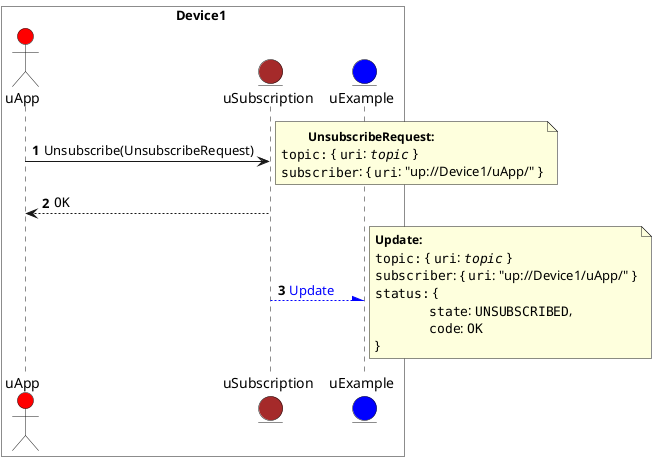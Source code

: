 @startuml
'https://plantuml.com/sequence-diagram

' SPDX-FileCopyrightText: 2023 Contributors to the Eclipse Foundation
'
' See the NOTICE file(s) distributed with this work for additional
' information regarding copyright ownership.
' 
' This program and the accompanying materials are made available under
' the terms of the Apache License Version 2.0 which is available at
' https://www.apache.org/licenses/LICENSE-2.0
'
' SPDX-FileType: SOURCE
' SPDX-License-Identifier: Apache-2.0

autonumber

box Device1 #white
	actor uApp #red
	entity uSubscription as SM1 #brown
	entity uExample #blue
end box

uApp -> SM1: Unsubscribe(UnsubscribeRequest)
note right
 	<size:12>**UnsubscribeRequest:**</size>
	""topic:"" { ""uri"": ""//topic//"" }
	""subscriber"": { ""uri"": "up://Device1/uApp/" }
end note

SM1-->  uApp: ""OK""
SM1 -[#0000FF]-\ uExample: <font color=blue>Update</font>
note right
	<size:12>**Update:**</size>
	""topic:"" { ""uri"": ""//topic//"" }
	""subscriber"": { ""uri"": "up://Device1/uApp/" }
	""status:"" {
		\t""state"": ""UNSUBSCRIBED"",
		\t""code"": ""OK""
	}
end note
@enduml